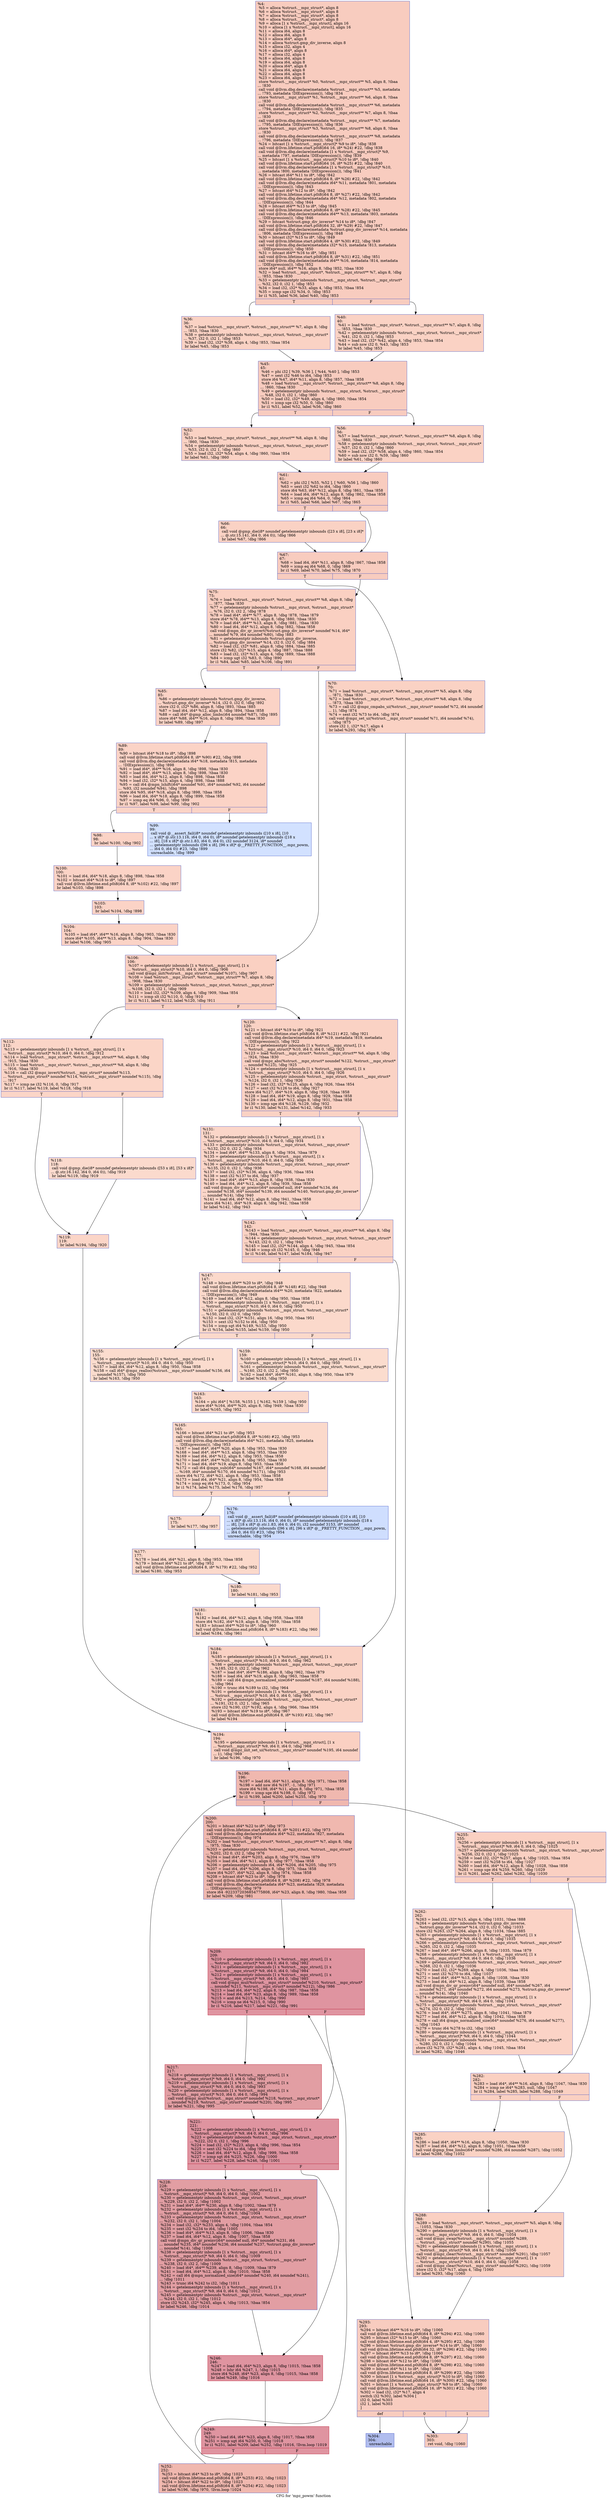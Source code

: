 digraph "CFG for 'mpz_powm' function" {
	label="CFG for 'mpz_powm' function";

	Node0x27ef480 [shape=record,color="#3d50c3ff", style=filled, fillcolor="#f08b6e70",label="{%4:\l  %5 = alloca %struct.__mpz_struct*, align 8\l  %6 = alloca %struct.__mpz_struct*, align 8\l  %7 = alloca %struct.__mpz_struct*, align 8\l  %8 = alloca %struct.__mpz_struct*, align 8\l  %9 = alloca [1 x %struct.__mpz_struct], align 16\l  %10 = alloca [1 x %struct.__mpz_struct], align 16\l  %11 = alloca i64, align 8\l  %12 = alloca i64, align 8\l  %13 = alloca i64*, align 8\l  %14 = alloca %struct.gmp_div_inverse, align 8\l  %15 = alloca i32, align 4\l  %16 = alloca i64*, align 8\l  %17 = alloca i32, align 4\l  %18 = alloca i64, align 8\l  %19 = alloca i64, align 8\l  %20 = alloca i64*, align 8\l  %21 = alloca i64, align 8\l  %22 = alloca i64, align 8\l  %23 = alloca i64, align 8\l  store %struct.__mpz_struct* %0, %struct.__mpz_struct** %5, align 8, !tbaa\l... !830\l  call void @llvm.dbg.declare(metadata %struct.__mpz_struct** %5, metadata\l... !793, metadata !DIExpression()), !dbg !834\l  store %struct.__mpz_struct* %1, %struct.__mpz_struct** %6, align 8, !tbaa\l... !830\l  call void @llvm.dbg.declare(metadata %struct.__mpz_struct** %6, metadata\l... !794, metadata !DIExpression()), !dbg !835\l  store %struct.__mpz_struct* %2, %struct.__mpz_struct** %7, align 8, !tbaa\l... !830\l  call void @llvm.dbg.declare(metadata %struct.__mpz_struct** %7, metadata\l... !795, metadata !DIExpression()), !dbg !836\l  store %struct.__mpz_struct* %3, %struct.__mpz_struct** %8, align 8, !tbaa\l... !830\l  call void @llvm.dbg.declare(metadata %struct.__mpz_struct** %8, metadata\l... !796, metadata !DIExpression()), !dbg !837\l  %24 = bitcast [1 x %struct.__mpz_struct]* %9 to i8*, !dbg !838\l  call void @llvm.lifetime.start.p0i8(i64 16, i8* %24) #22, !dbg !838\l  call void @llvm.dbg.declare(metadata [1 x %struct.__mpz_struct]* %9,\l... metadata !797, metadata !DIExpression()), !dbg !839\l  %25 = bitcast [1 x %struct.__mpz_struct]* %10 to i8*, !dbg !840\l  call void @llvm.lifetime.start.p0i8(i64 16, i8* %25) #22, !dbg !840\l  call void @llvm.dbg.declare(metadata [1 x %struct.__mpz_struct]* %10,\l... metadata !800, metadata !DIExpression()), !dbg !841\l  %26 = bitcast i64* %11 to i8*, !dbg !842\l  call void @llvm.lifetime.start.p0i8(i64 8, i8* %26) #22, !dbg !842\l  call void @llvm.dbg.declare(metadata i64* %11, metadata !801, metadata\l... !DIExpression()), !dbg !843\l  %27 = bitcast i64* %12 to i8*, !dbg !842\l  call void @llvm.lifetime.start.p0i8(i64 8, i8* %27) #22, !dbg !842\l  call void @llvm.dbg.declare(metadata i64* %12, metadata !802, metadata\l... !DIExpression()), !dbg !844\l  %28 = bitcast i64** %13 to i8*, !dbg !845\l  call void @llvm.lifetime.start.p0i8(i64 8, i8* %28) #22, !dbg !845\l  call void @llvm.dbg.declare(metadata i64** %13, metadata !803, metadata\l... !DIExpression()), !dbg !846\l  %29 = bitcast %struct.gmp_div_inverse* %14 to i8*, !dbg !847\l  call void @llvm.lifetime.start.p0i8(i64 32, i8* %29) #22, !dbg !847\l  call void @llvm.dbg.declare(metadata %struct.gmp_div_inverse* %14, metadata\l... !806, metadata !DIExpression()), !dbg !848\l  %30 = bitcast i32* %15 to i8*, !dbg !849\l  call void @llvm.lifetime.start.p0i8(i64 4, i8* %30) #22, !dbg !849\l  call void @llvm.dbg.declare(metadata i32* %15, metadata !813, metadata\l... !DIExpression()), !dbg !850\l  %31 = bitcast i64** %16 to i8*, !dbg !851\l  call void @llvm.lifetime.start.p0i8(i64 8, i8* %31) #22, !dbg !851\l  call void @llvm.dbg.declare(metadata i64** %16, metadata !814, metadata\l... !DIExpression()), !dbg !852\l  store i64* null, i64** %16, align 8, !dbg !852, !tbaa !830\l  %32 = load %struct.__mpz_struct*, %struct.__mpz_struct** %7, align 8, !dbg\l... !853, !tbaa !830\l  %33 = getelementptr inbounds %struct.__mpz_struct, %struct.__mpz_struct*\l... %32, i32 0, i32 1, !dbg !853\l  %34 = load i32, i32* %33, align 4, !dbg !853, !tbaa !854\l  %35 = icmp sge i32 %34, 0, !dbg !853\l  br i1 %35, label %36, label %40, !dbg !853\l|{<s0>T|<s1>F}}"];
	Node0x27ef480:s0 -> Node0x27ef4d0;
	Node0x27ef480:s1 -> Node0x27ef520;
	Node0x27ef4d0 [shape=record,color="#3d50c3ff", style=filled, fillcolor="#f4987a70",label="{%36:\l36:                                               \l  %37 = load %struct.__mpz_struct*, %struct.__mpz_struct** %7, align 8, !dbg\l... !853, !tbaa !830\l  %38 = getelementptr inbounds %struct.__mpz_struct, %struct.__mpz_struct*\l... %37, i32 0, i32 1, !dbg !853\l  %39 = load i32, i32* %38, align 4, !dbg !853, !tbaa !854\l  br label %45, !dbg !853\l}"];
	Node0x27ef4d0 -> Node0x27ef570;
	Node0x27ef520 [shape=record,color="#3d50c3ff", style=filled, fillcolor="#f4987a70",label="{%40:\l40:                                               \l  %41 = load %struct.__mpz_struct*, %struct.__mpz_struct** %7, align 8, !dbg\l... !853, !tbaa !830\l  %42 = getelementptr inbounds %struct.__mpz_struct, %struct.__mpz_struct*\l... %41, i32 0, i32 1, !dbg !853\l  %43 = load i32, i32* %42, align 4, !dbg !853, !tbaa !854\l  %44 = sub nsw i32 0, %43, !dbg !853\l  br label %45, !dbg !853\l}"];
	Node0x27ef520 -> Node0x27ef570;
	Node0x27ef570 [shape=record,color="#3d50c3ff", style=filled, fillcolor="#f08b6e70",label="{%45:\l45:                                               \l  %46 = phi i32 [ %39, %36 ], [ %44, %40 ], !dbg !853\l  %47 = sext i32 %46 to i64, !dbg !853\l  store i64 %47, i64* %11, align 8, !dbg !857, !tbaa !858\l  %48 = load %struct.__mpz_struct*, %struct.__mpz_struct** %8, align 8, !dbg\l... !860, !tbaa !830\l  %49 = getelementptr inbounds %struct.__mpz_struct, %struct.__mpz_struct*\l... %48, i32 0, i32 1, !dbg !860\l  %50 = load i32, i32* %49, align 4, !dbg !860, !tbaa !854\l  %51 = icmp sge i32 %50, 0, !dbg !860\l  br i1 %51, label %52, label %56, !dbg !860\l|{<s0>T|<s1>F}}"];
	Node0x27ef570:s0 -> Node0x27ef5c0;
	Node0x27ef570:s1 -> Node0x27ef610;
	Node0x27ef5c0 [shape=record,color="#3d50c3ff", style=filled, fillcolor="#f4987a70",label="{%52:\l52:                                               \l  %53 = load %struct.__mpz_struct*, %struct.__mpz_struct** %8, align 8, !dbg\l... !860, !tbaa !830\l  %54 = getelementptr inbounds %struct.__mpz_struct, %struct.__mpz_struct*\l... %53, i32 0, i32 1, !dbg !860\l  %55 = load i32, i32* %54, align 4, !dbg !860, !tbaa !854\l  br label %61, !dbg !860\l}"];
	Node0x27ef5c0 -> Node0x27ef660;
	Node0x27ef610 [shape=record,color="#3d50c3ff", style=filled, fillcolor="#f4987a70",label="{%56:\l56:                                               \l  %57 = load %struct.__mpz_struct*, %struct.__mpz_struct** %8, align 8, !dbg\l... !860, !tbaa !830\l  %58 = getelementptr inbounds %struct.__mpz_struct, %struct.__mpz_struct*\l... %57, i32 0, i32 1, !dbg !860\l  %59 = load i32, i32* %58, align 4, !dbg !860, !tbaa !854\l  %60 = sub nsw i32 0, %59, !dbg !860\l  br label %61, !dbg !860\l}"];
	Node0x27ef610 -> Node0x27ef660;
	Node0x27ef660 [shape=record,color="#3d50c3ff", style=filled, fillcolor="#f08b6e70",label="{%61:\l61:                                               \l  %62 = phi i32 [ %55, %52 ], [ %60, %56 ], !dbg !860\l  %63 = sext i32 %62 to i64, !dbg !860\l  store i64 %63, i64* %12, align 8, !dbg !861, !tbaa !858\l  %64 = load i64, i64* %12, align 8, !dbg !862, !tbaa !858\l  %65 = icmp eq i64 %64, 0, !dbg !864\l  br i1 %65, label %66, label %67, !dbg !865\l|{<s0>T|<s1>F}}"];
	Node0x27ef660:s0 -> Node0x27ef6b0;
	Node0x27ef660:s1 -> Node0x27ef700;
	Node0x27ef6b0 [shape=record,color="#3d50c3ff", style=filled, fillcolor="#f4987a70",label="{%66:\l66:                                               \l  call void @gmp_die(i8* noundef getelementptr inbounds ([23 x i8], [23 x i8]*\l... @.str.15.141, i64 0, i64 0)), !dbg !866\l  br label %67, !dbg !866\l}"];
	Node0x27ef6b0 -> Node0x27ef700;
	Node0x27ef700 [shape=record,color="#3d50c3ff", style=filled, fillcolor="#f08b6e70",label="{%67:\l67:                                               \l  %68 = load i64, i64* %11, align 8, !dbg !867, !tbaa !858\l  %69 = icmp eq i64 %68, 0, !dbg !869\l  br i1 %69, label %70, label %75, !dbg !870\l|{<s0>T|<s1>F}}"];
	Node0x27ef700:s0 -> Node0x27ef750;
	Node0x27ef700:s1 -> Node0x27ef7a0;
	Node0x27ef750 [shape=record,color="#3d50c3ff", style=filled, fillcolor="#f4987a70",label="{%70:\l70:                                               \l  %71 = load %struct.__mpz_struct*, %struct.__mpz_struct** %5, align 8, !dbg\l... !871, !tbaa !830\l  %72 = load %struct.__mpz_struct*, %struct.__mpz_struct** %8, align 8, !dbg\l... !873, !tbaa !830\l  %73 = call i32 @mpz_cmpabs_ui(%struct.__mpz_struct* noundef %72, i64 noundef\l... 1), !dbg !874\l  %74 = sext i32 %73 to i64, !dbg !874\l  call void @mpz_set_ui(%struct.__mpz_struct* noundef %71, i64 noundef %74),\l... !dbg !875\l  store i32 1, i32* %17, align 4\l  br label %293, !dbg !876\l}"];
	Node0x27ef750 -> Node0x27f0470;
	Node0x27ef7a0 [shape=record,color="#3d50c3ff", style=filled, fillcolor="#f3947570",label="{%75:\l75:                                               \l  %76 = load %struct.__mpz_struct*, %struct.__mpz_struct** %8, align 8, !dbg\l... !877, !tbaa !830\l  %77 = getelementptr inbounds %struct.__mpz_struct, %struct.__mpz_struct*\l... %76, i32 0, i32 2, !dbg !878\l  %78 = load i64*, i64** %77, align 8, !dbg !878, !tbaa !879\l  store i64* %78, i64** %13, align 8, !dbg !880, !tbaa !830\l  %79 = load i64*, i64** %13, align 8, !dbg !881, !tbaa !830\l  %80 = load i64, i64* %12, align 8, !dbg !882, !tbaa !858\l  call void @mpn_div_qr_invert(%struct.gmp_div_inverse* noundef %14, i64*\l... noundef %79, i64 noundef %80), !dbg !883\l  %81 = getelementptr inbounds %struct.gmp_div_inverse,\l... %struct.gmp_div_inverse* %14, i32 0, i32 0, !dbg !884\l  %82 = load i32, i32* %81, align 8, !dbg !884, !tbaa !885\l  store i32 %82, i32* %15, align 4, !dbg !887, !tbaa !888\l  %83 = load i32, i32* %15, align 4, !dbg !889, !tbaa !888\l  %84 = icmp ugt i32 %83, 0, !dbg !890\l  br i1 %84, label %85, label %106, !dbg !891\l|{<s0>T|<s1>F}}"];
	Node0x27ef7a0:s0 -> Node0x27ef7f0;
	Node0x27ef7a0:s1 -> Node0x27efa20;
	Node0x27ef7f0 [shape=record,color="#3d50c3ff", style=filled, fillcolor="#f59c7d70",label="{%85:\l85:                                               \l  %86 = getelementptr inbounds %struct.gmp_div_inverse,\l... %struct.gmp_div_inverse* %14, i32 0, i32 0, !dbg !892\l  store i32 0, i32* %86, align 8, !dbg !893, !tbaa !885\l  %87 = load i64, i64* %12, align 8, !dbg !894, !tbaa !858\l  %88 = call i64* @gmp_alloc_limbs(i64 noundef %87), !dbg !895\l  store i64* %88, i64** %16, align 8, !dbg !896, !tbaa !830\l  br label %89, !dbg !897\l}"];
	Node0x27ef7f0 -> Node0x27ef840;
	Node0x27ef840 [shape=record,color="#3d50c3ff", style=filled, fillcolor="#f59c7d70",label="{%89:\l89:                                               \l  %90 = bitcast i64* %18 to i8*, !dbg !898\l  call void @llvm.lifetime.start.p0i8(i64 8, i8* %90) #22, !dbg !898\l  call void @llvm.dbg.declare(metadata i64* %18, metadata !815, metadata\l... !DIExpression()), !dbg !898\l  %91 = load i64*, i64** %16, align 8, !dbg !898, !tbaa !830\l  %92 = load i64*, i64** %13, align 8, !dbg !898, !tbaa !830\l  %93 = load i64, i64* %12, align 8, !dbg !898, !tbaa !858\l  %94 = load i32, i32* %15, align 4, !dbg !898, !tbaa !888\l  %95 = call i64 @mpn_lshift(i64* noundef %91, i64* noundef %92, i64 noundef\l... %93, i32 noundef %94), !dbg !898\l  store i64 %95, i64* %18, align 8, !dbg !898, !tbaa !858\l  %96 = load i64, i64* %18, align 8, !dbg !899, !tbaa !858\l  %97 = icmp eq i64 %96, 0, !dbg !899\l  br i1 %97, label %98, label %99, !dbg !902\l|{<s0>T|<s1>F}}"];
	Node0x27ef840:s0 -> Node0x27ef890;
	Node0x27ef840:s1 -> Node0x27ef8e0;
	Node0x27ef890 [shape=record,color="#3d50c3ff", style=filled, fillcolor="#f59c7d70",label="{%98:\l98:                                               \l  br label %100, !dbg !902\l}"];
	Node0x27ef890 -> Node0x27ef930;
	Node0x27ef8e0 [shape=record,color="#3d50c3ff", style=filled, fillcolor="#9abbff70",label="{%99:\l99:                                               \l  call void @__assert_fail(i8* noundef getelementptr inbounds ([10 x i8], [10\l... x i8]* @.str.13.116, i64 0, i64 0), i8* noundef getelementptr inbounds ([18 x\l... i8], [18 x i8]* @.str.1.83, i64 0, i64 0), i32 noundef 3124, i8* noundef\l... getelementptr inbounds ([96 x i8], [96 x i8]* @__PRETTY_FUNCTION__.mpz_powm,\l... i64 0, i64 0)) #23, !dbg !899\l  unreachable, !dbg !899\l}"];
	Node0x27ef930 [shape=record,color="#3d50c3ff", style=filled, fillcolor="#f59c7d70",label="{%100:\l100:                                              \l  %101 = load i64, i64* %18, align 8, !dbg !898, !tbaa !858\l  %102 = bitcast i64* %18 to i8*, !dbg !897\l  call void @llvm.lifetime.end.p0i8(i64 8, i8* %102) #22, !dbg !897\l  br label %103, !dbg !898\l}"];
	Node0x27ef930 -> Node0x27ef980;
	Node0x27ef980 [shape=record,color="#3d50c3ff", style=filled, fillcolor="#f59c7d70",label="{%103:\l103:                                              \l  br label %104, !dbg !898\l}"];
	Node0x27ef980 -> Node0x27ef9d0;
	Node0x27ef9d0 [shape=record,color="#3d50c3ff", style=filled, fillcolor="#f59c7d70",label="{%104:\l104:                                              \l  %105 = load i64*, i64** %16, align 8, !dbg !903, !tbaa !830\l  store i64* %105, i64** %13, align 8, !dbg !904, !tbaa !830\l  br label %106, !dbg !905\l}"];
	Node0x27ef9d0 -> Node0x27efa20;
	Node0x27efa20 [shape=record,color="#3d50c3ff", style=filled, fillcolor="#f3947570",label="{%106:\l106:                                              \l  %107 = getelementptr inbounds [1 x %struct.__mpz_struct], [1 x\l... %struct.__mpz_struct]* %10, i64 0, i64 0, !dbg !906\l  call void @mpz_init(%struct.__mpz_struct* noundef %107), !dbg !907\l  %108 = load %struct.__mpz_struct*, %struct.__mpz_struct** %7, align 8, !dbg\l... !908, !tbaa !830\l  %109 = getelementptr inbounds %struct.__mpz_struct, %struct.__mpz_struct*\l... %108, i32 0, i32 1, !dbg !909\l  %110 = load i32, i32* %109, align 4, !dbg !909, !tbaa !854\l  %111 = icmp slt i32 %110, 0, !dbg !910\l  br i1 %111, label %112, label %120, !dbg !911\l|{<s0>T|<s1>F}}"];
	Node0x27efa20:s0 -> Node0x27efa70;
	Node0x27efa20:s1 -> Node0x27efb60;
	Node0x27efa70 [shape=record,color="#3d50c3ff", style=filled, fillcolor="#f5a08170",label="{%112:\l112:                                              \l  %113 = getelementptr inbounds [1 x %struct.__mpz_struct], [1 x\l... %struct.__mpz_struct]* %10, i64 0, i64 0, !dbg !912\l  %114 = load %struct.__mpz_struct*, %struct.__mpz_struct** %6, align 8, !dbg\l... !915, !tbaa !830\l  %115 = load %struct.__mpz_struct*, %struct.__mpz_struct** %8, align 8, !dbg\l... !916, !tbaa !830\l  %116 = call i32 @mpz_invert(%struct.__mpz_struct* noundef %113,\l... %struct.__mpz_struct* noundef %114, %struct.__mpz_struct* noundef %115), !dbg\l... !917\l  %117 = icmp ne i32 %116, 0, !dbg !917\l  br i1 %117, label %119, label %118, !dbg !918\l|{<s0>T|<s1>F}}"];
	Node0x27efa70:s0 -> Node0x27efb10;
	Node0x27efa70:s1 -> Node0x27efac0;
	Node0x27efac0 [shape=record,color="#3d50c3ff", style=filled, fillcolor="#f7ac8e70",label="{%118:\l118:                                              \l  call void @gmp_die(i8* noundef getelementptr inbounds ([53 x i8], [53 x i8]*\l... @.str.16.142, i64 0, i64 0)), !dbg !919\l  br label %119, !dbg !919\l}"];
	Node0x27efac0 -> Node0x27efb10;
	Node0x27efb10 [shape=record,color="#3d50c3ff", style=filled, fillcolor="#f5a08170",label="{%119:\l119:                                              \l  br label %194, !dbg !920\l}"];
	Node0x27efb10 -> Node0x27effc0;
	Node0x27efb60 [shape=record,color="#3d50c3ff", style=filled, fillcolor="#f4987a70",label="{%120:\l120:                                              \l  %121 = bitcast i64* %19 to i8*, !dbg !921\l  call void @llvm.lifetime.start.p0i8(i64 8, i8* %121) #22, !dbg !921\l  call void @llvm.dbg.declare(metadata i64* %19, metadata !819, metadata\l... !DIExpression()), !dbg !922\l  %122 = getelementptr inbounds [1 x %struct.__mpz_struct], [1 x\l... %struct.__mpz_struct]* %10, i64 0, i64 0, !dbg !923\l  %123 = load %struct.__mpz_struct*, %struct.__mpz_struct** %6, align 8, !dbg\l... !924, !tbaa !830\l  call void @mpz_abs(%struct.__mpz_struct* noundef %122, %struct.__mpz_struct*\l... noundef %123), !dbg !925\l  %124 = getelementptr inbounds [1 x %struct.__mpz_struct], [1 x\l... %struct.__mpz_struct]* %10, i64 0, i64 0, !dbg !926\l  %125 = getelementptr inbounds %struct.__mpz_struct, %struct.__mpz_struct*\l... %124, i32 0, i32 1, !dbg !926\l  %126 = load i32, i32* %125, align 4, !dbg !926, !tbaa !854\l  %127 = sext i32 %126 to i64, !dbg !927\l  store i64 %127, i64* %19, align 8, !dbg !928, !tbaa !858\l  %128 = load i64, i64* %19, align 8, !dbg !929, !tbaa !858\l  %129 = load i64, i64* %12, align 8, !dbg !931, !tbaa !858\l  %130 = icmp sge i64 %128, %129, !dbg !932\l  br i1 %130, label %131, label %142, !dbg !933\l|{<s0>T|<s1>F}}"];
	Node0x27efb60:s0 -> Node0x27efbb0;
	Node0x27efb60:s1 -> Node0x27efc00;
	Node0x27efbb0 [shape=record,color="#3d50c3ff", style=filled, fillcolor="#f6a38570",label="{%131:\l131:                                              \l  %132 = getelementptr inbounds [1 x %struct.__mpz_struct], [1 x\l... %struct.__mpz_struct]* %10, i64 0, i64 0, !dbg !934\l  %133 = getelementptr inbounds %struct.__mpz_struct, %struct.__mpz_struct*\l... %132, i32 0, i32 2, !dbg !934\l  %134 = load i64*, i64** %133, align 8, !dbg !934, !tbaa !879\l  %135 = getelementptr inbounds [1 x %struct.__mpz_struct], [1 x\l... %struct.__mpz_struct]* %10, i64 0, i64 0, !dbg !936\l  %136 = getelementptr inbounds %struct.__mpz_struct, %struct.__mpz_struct*\l... %135, i32 0, i32 1, !dbg !936\l  %137 = load i32, i32* %136, align 4, !dbg !936, !tbaa !854\l  %138 = sext i32 %137 to i64, !dbg !937\l  %139 = load i64*, i64** %13, align 8, !dbg !938, !tbaa !830\l  %140 = load i64, i64* %12, align 8, !dbg !939, !tbaa !858\l  call void @mpn_div_qr_preinv(i64* noundef null, i64* noundef %134, i64\l... noundef %138, i64* noundef %139, i64 noundef %140, %struct.gmp_div_inverse*\l... noundef %14), !dbg !940\l  %141 = load i64, i64* %12, align 8, !dbg !941, !tbaa !858\l  store i64 %141, i64* %19, align 8, !dbg !942, !tbaa !858\l  br label %142, !dbg !943\l}"];
	Node0x27efbb0 -> Node0x27efc00;
	Node0x27efc00 [shape=record,color="#3d50c3ff", style=filled, fillcolor="#f4987a70",label="{%142:\l142:                                              \l  %143 = load %struct.__mpz_struct*, %struct.__mpz_struct** %6, align 8, !dbg\l... !944, !tbaa !830\l  %144 = getelementptr inbounds %struct.__mpz_struct, %struct.__mpz_struct*\l... %143, i32 0, i32 1, !dbg !945\l  %145 = load i32, i32* %144, align 4, !dbg !945, !tbaa !854\l  %146 = icmp slt i32 %145, 0, !dbg !946\l  br i1 %146, label %147, label %184, !dbg !947\l|{<s0>T|<s1>F}}"];
	Node0x27efc00:s0 -> Node0x27efc50;
	Node0x27efc00:s1 -> Node0x27eff70;
	Node0x27efc50 [shape=record,color="#3d50c3ff", style=filled, fillcolor="#f7a88970",label="{%147:\l147:                                              \l  %148 = bitcast i64** %20 to i8*, !dbg !948\l  call void @llvm.lifetime.start.p0i8(i64 8, i8* %148) #22, !dbg !948\l  call void @llvm.dbg.declare(metadata i64** %20, metadata !822, metadata\l... !DIExpression()), !dbg !949\l  %149 = load i64, i64* %12, align 8, !dbg !950, !tbaa !858\l  %150 = getelementptr inbounds [1 x %struct.__mpz_struct], [1 x\l... %struct.__mpz_struct]* %10, i64 0, i64 0, !dbg !950\l  %151 = getelementptr inbounds %struct.__mpz_struct, %struct.__mpz_struct*\l... %150, i32 0, i32 0, !dbg !950\l  %152 = load i32, i32* %151, align 16, !dbg !950, !tbaa !951\l  %153 = sext i32 %152 to i64, !dbg !950\l  %154 = icmp sgt i64 %149, %153, !dbg !950\l  br i1 %154, label %155, label %159, !dbg !950\l|{<s0>T|<s1>F}}"];
	Node0x27efc50:s0 -> Node0x27efca0;
	Node0x27efc50:s1 -> Node0x27efcf0;
	Node0x27efca0 [shape=record,color="#3d50c3ff", style=filled, fillcolor="#f7af9170",label="{%155:\l155:                                              \l  %156 = getelementptr inbounds [1 x %struct.__mpz_struct], [1 x\l... %struct.__mpz_struct]* %10, i64 0, i64 0, !dbg !950\l  %157 = load i64, i64* %12, align 8, !dbg !950, !tbaa !858\l  %158 = call i64* @mpz_realloc(%struct.__mpz_struct* noundef %156, i64\l... noundef %157), !dbg !950\l  br label %163, !dbg !950\l}"];
	Node0x27efca0 -> Node0x27efd40;
	Node0x27efcf0 [shape=record,color="#3d50c3ff", style=filled, fillcolor="#f7af9170",label="{%159:\l159:                                              \l  %160 = getelementptr inbounds [1 x %struct.__mpz_struct], [1 x\l... %struct.__mpz_struct]* %10, i64 0, i64 0, !dbg !950\l  %161 = getelementptr inbounds %struct.__mpz_struct, %struct.__mpz_struct*\l... %160, i32 0, i32 2, !dbg !950\l  %162 = load i64*, i64** %161, align 8, !dbg !950, !tbaa !879\l  br label %163, !dbg !950\l}"];
	Node0x27efcf0 -> Node0x27efd40;
	Node0x27efd40 [shape=record,color="#3d50c3ff", style=filled, fillcolor="#f7a88970",label="{%163:\l163:                                              \l  %164 = phi i64* [ %158, %155 ], [ %162, %159 ], !dbg !950\l  store i64* %164, i64** %20, align 8, !dbg !949, !tbaa !830\l  br label %165, !dbg !952\l}"];
	Node0x27efd40 -> Node0x27efd90;
	Node0x27efd90 [shape=record,color="#3d50c3ff", style=filled, fillcolor="#f7a88970",label="{%165:\l165:                                              \l  %166 = bitcast i64* %21 to i8*, !dbg !953\l  call void @llvm.lifetime.start.p0i8(i64 8, i8* %166) #22, !dbg !953\l  call void @llvm.dbg.declare(metadata i64* %21, metadata !825, metadata\l... !DIExpression()), !dbg !953\l  %167 = load i64*, i64** %20, align 8, !dbg !953, !tbaa !830\l  %168 = load i64*, i64** %13, align 8, !dbg !953, !tbaa !830\l  %169 = load i64, i64* %12, align 8, !dbg !953, !tbaa !858\l  %170 = load i64*, i64** %20, align 8, !dbg !953, !tbaa !830\l  %171 = load i64, i64* %19, align 8, !dbg !953, !tbaa !858\l  %172 = call i64 @mpn_sub(i64* noundef %167, i64* noundef %168, i64 noundef\l... %169, i64* noundef %170, i64 noundef %171), !dbg !953\l  store i64 %172, i64* %21, align 8, !dbg !953, !tbaa !858\l  %173 = load i64, i64* %21, align 8, !dbg !954, !tbaa !858\l  %174 = icmp eq i64 %173, 0, !dbg !954\l  br i1 %174, label %175, label %176, !dbg !957\l|{<s0>T|<s1>F}}"];
	Node0x27efd90:s0 -> Node0x27efde0;
	Node0x27efd90:s1 -> Node0x27efe30;
	Node0x27efde0 [shape=record,color="#3d50c3ff", style=filled, fillcolor="#f7a88970",label="{%175:\l175:                                              \l  br label %177, !dbg !957\l}"];
	Node0x27efde0 -> Node0x27efe80;
	Node0x27efe30 [shape=record,color="#3d50c3ff", style=filled, fillcolor="#93b5fe70",label="{%176:\l176:                                              \l  call void @__assert_fail(i8* noundef getelementptr inbounds ([10 x i8], [10\l... x i8]* @.str.13.116, i64 0, i64 0), i8* noundef getelementptr inbounds ([18 x\l... i8], [18 x i8]* @.str.1.83, i64 0, i64 0), i32 noundef 3153, i8* noundef\l... getelementptr inbounds ([96 x i8], [96 x i8]* @__PRETTY_FUNCTION__.mpz_powm,\l... i64 0, i64 0)) #23, !dbg !954\l  unreachable, !dbg !954\l}"];
	Node0x27efe80 [shape=record,color="#3d50c3ff", style=filled, fillcolor="#f7a88970",label="{%177:\l177:                                              \l  %178 = load i64, i64* %21, align 8, !dbg !953, !tbaa !858\l  %179 = bitcast i64* %21 to i8*, !dbg !952\l  call void @llvm.lifetime.end.p0i8(i64 8, i8* %179) #22, !dbg !952\l  br label %180, !dbg !953\l}"];
	Node0x27efe80 -> Node0x27efed0;
	Node0x27efed0 [shape=record,color="#3d50c3ff", style=filled, fillcolor="#f7a88970",label="{%180:\l180:                                              \l  br label %181, !dbg !953\l}"];
	Node0x27efed0 -> Node0x27eff20;
	Node0x27eff20 [shape=record,color="#3d50c3ff", style=filled, fillcolor="#f7a88970",label="{%181:\l181:                                              \l  %182 = load i64, i64* %12, align 8, !dbg !958, !tbaa !858\l  store i64 %182, i64* %19, align 8, !dbg !959, !tbaa !858\l  %183 = bitcast i64** %20 to i8*, !dbg !960\l  call void @llvm.lifetime.end.p0i8(i64 8, i8* %183) #22, !dbg !960\l  br label %184, !dbg !961\l}"];
	Node0x27eff20 -> Node0x27eff70;
	Node0x27eff70 [shape=record,color="#3d50c3ff", style=filled, fillcolor="#f4987a70",label="{%184:\l184:                                              \l  %185 = getelementptr inbounds [1 x %struct.__mpz_struct], [1 x\l... %struct.__mpz_struct]* %10, i64 0, i64 0, !dbg !962\l  %186 = getelementptr inbounds %struct.__mpz_struct, %struct.__mpz_struct*\l... %185, i32 0, i32 2, !dbg !962\l  %187 = load i64*, i64** %186, align 8, !dbg !962, !tbaa !879\l  %188 = load i64, i64* %19, align 8, !dbg !963, !tbaa !858\l  %189 = call i64 @mpn_normalized_size(i64* noundef %187, i64 noundef %188),\l... !dbg !964\l  %190 = trunc i64 %189 to i32, !dbg !964\l  %191 = getelementptr inbounds [1 x %struct.__mpz_struct], [1 x\l... %struct.__mpz_struct]* %10, i64 0, i64 0, !dbg !965\l  %192 = getelementptr inbounds %struct.__mpz_struct, %struct.__mpz_struct*\l... %191, i32 0, i32 1, !dbg !965\l  store i32 %190, i32* %192, align 4, !dbg !966, !tbaa !854\l  %193 = bitcast i64* %19 to i8*, !dbg !967\l  call void @llvm.lifetime.end.p0i8(i64 8, i8* %193) #22, !dbg !967\l  br label %194\l}"];
	Node0x27eff70 -> Node0x27effc0;
	Node0x27effc0 [shape=record,color="#3d50c3ff", style=filled, fillcolor="#f3947570",label="{%194:\l194:                                              \l  %195 = getelementptr inbounds [1 x %struct.__mpz_struct], [1 x\l... %struct.__mpz_struct]* %9, i64 0, i64 0, !dbg !968\l  call void @mpz_init_set_ui(%struct.__mpz_struct* noundef %195, i64 noundef\l... 1), !dbg !969\l  br label %196, !dbg !970\l}"];
	Node0x27effc0 -> Node0x27f0010;
	Node0x27f0010 [shape=record,color="#3d50c3ff", style=filled, fillcolor="#dc5d4a70",label="{%196:\l196:                                              \l  %197 = load i64, i64* %11, align 8, !dbg !971, !tbaa !858\l  %198 = add nsw i64 %197, -1, !dbg !971\l  store i64 %198, i64* %11, align 8, !dbg !971, !tbaa !858\l  %199 = icmp sge i64 %198, 0, !dbg !972\l  br i1 %199, label %200, label %255, !dbg !970\l|{<s0>T|<s1>F}}"];
	Node0x27f0010:s0 -> Node0x27f0060;
	Node0x27f0010:s1 -> Node0x27f02e0;
	Node0x27f0060 [shape=record,color="#3d50c3ff", style=filled, fillcolor="#dc5d4a70",label="{%200:\l200:                                              \l  %201 = bitcast i64* %22 to i8*, !dbg !973\l  call void @llvm.lifetime.start.p0i8(i64 8, i8* %201) #22, !dbg !973\l  call void @llvm.dbg.declare(metadata i64* %22, metadata !827, metadata\l... !DIExpression()), !dbg !974\l  %202 = load %struct.__mpz_struct*, %struct.__mpz_struct** %7, align 8, !dbg\l... !975, !tbaa !830\l  %203 = getelementptr inbounds %struct.__mpz_struct, %struct.__mpz_struct*\l... %202, i32 0, i32 2, !dbg !976\l  %204 = load i64*, i64** %203, align 8, !dbg !976, !tbaa !879\l  %205 = load i64, i64* %11, align 8, !dbg !977, !tbaa !858\l  %206 = getelementptr inbounds i64, i64* %204, i64 %205, !dbg !975\l  %207 = load i64, i64* %206, align 8, !dbg !975, !tbaa !858\l  store i64 %207, i64* %22, align 8, !dbg !974, !tbaa !858\l  %208 = bitcast i64* %23 to i8*, !dbg !978\l  call void @llvm.lifetime.start.p0i8(i64 8, i8* %208) #22, !dbg !978\l  call void @llvm.dbg.declare(metadata i64* %23, metadata !829, metadata\l... !DIExpression()), !dbg !979\l  store i64 -9223372036854775808, i64* %23, align 8, !dbg !980, !tbaa !858\l  br label %209, !dbg !981\l}"];
	Node0x27f0060 -> Node0x27f00b0;
	Node0x27f00b0 [shape=record,color="#b70d28ff", style=filled, fillcolor="#b70d2870",label="{%209:\l209:                                              \l  %210 = getelementptr inbounds [1 x %struct.__mpz_struct], [1 x\l... %struct.__mpz_struct]* %9, i64 0, i64 0, !dbg !982\l  %211 = getelementptr inbounds [1 x %struct.__mpz_struct], [1 x\l... %struct.__mpz_struct]* %9, i64 0, i64 0, !dbg !984\l  %212 = getelementptr inbounds [1 x %struct.__mpz_struct], [1 x\l... %struct.__mpz_struct]* %9, i64 0, i64 0, !dbg !985\l  call void @mpz_mul(%struct.__mpz_struct* noundef %210, %struct.__mpz_struct*\l... noundef %211, %struct.__mpz_struct* noundef %212), !dbg !986\l  %213 = load i64, i64* %22, align 8, !dbg !987, !tbaa !858\l  %214 = load i64, i64* %23, align 8, !dbg !989, !tbaa !858\l  %215 = and i64 %213, %214, !dbg !990\l  %216 = icmp ne i64 %215, 0, !dbg !990\l  br i1 %216, label %217, label %221, !dbg !991\l|{<s0>T|<s1>F}}"];
	Node0x27f00b0:s0 -> Node0x27f0100;
	Node0x27f00b0:s1 -> Node0x27f0150;
	Node0x27f0100 [shape=record,color="#b70d28ff", style=filled, fillcolor="#be242e70",label="{%217:\l217:                                              \l  %218 = getelementptr inbounds [1 x %struct.__mpz_struct], [1 x\l... %struct.__mpz_struct]* %9, i64 0, i64 0, !dbg !992\l  %219 = getelementptr inbounds [1 x %struct.__mpz_struct], [1 x\l... %struct.__mpz_struct]* %9, i64 0, i64 0, !dbg !993\l  %220 = getelementptr inbounds [1 x %struct.__mpz_struct], [1 x\l... %struct.__mpz_struct]* %10, i64 0, i64 0, !dbg !994\l  call void @mpz_mul(%struct.__mpz_struct* noundef %218, %struct.__mpz_struct*\l... noundef %219, %struct.__mpz_struct* noundef %220), !dbg !995\l  br label %221, !dbg !995\l}"];
	Node0x27f0100 -> Node0x27f0150;
	Node0x27f0150 [shape=record,color="#b70d28ff", style=filled, fillcolor="#b70d2870",label="{%221:\l221:                                              \l  %222 = getelementptr inbounds [1 x %struct.__mpz_struct], [1 x\l... %struct.__mpz_struct]* %9, i64 0, i64 0, !dbg !996\l  %223 = getelementptr inbounds %struct.__mpz_struct, %struct.__mpz_struct*\l... %222, i32 0, i32 1, !dbg !996\l  %224 = load i32, i32* %223, align 4, !dbg !996, !tbaa !854\l  %225 = sext i32 %224 to i64, !dbg !998\l  %226 = load i64, i64* %12, align 8, !dbg !999, !tbaa !858\l  %227 = icmp sgt i64 %225, %226, !dbg !1000\l  br i1 %227, label %228, label %246, !dbg !1001\l|{<s0>T|<s1>F}}"];
	Node0x27f0150:s0 -> Node0x27f01a0;
	Node0x27f0150:s1 -> Node0x27f01f0;
	Node0x27f01a0 [shape=record,color="#3d50c3ff", style=filled, fillcolor="#be242e70",label="{%228:\l228:                                              \l  %229 = getelementptr inbounds [1 x %struct.__mpz_struct], [1 x\l... %struct.__mpz_struct]* %9, i64 0, i64 0, !dbg !1002\l  %230 = getelementptr inbounds %struct.__mpz_struct, %struct.__mpz_struct*\l... %229, i32 0, i32 2, !dbg !1002\l  %231 = load i64*, i64** %230, align 8, !dbg !1002, !tbaa !879\l  %232 = getelementptr inbounds [1 x %struct.__mpz_struct], [1 x\l... %struct.__mpz_struct]* %9, i64 0, i64 0, !dbg !1004\l  %233 = getelementptr inbounds %struct.__mpz_struct, %struct.__mpz_struct*\l... %232, i32 0, i32 1, !dbg !1004\l  %234 = load i32, i32* %233, align 4, !dbg !1004, !tbaa !854\l  %235 = sext i32 %234 to i64, !dbg !1005\l  %236 = load i64*, i64** %13, align 8, !dbg !1006, !tbaa !830\l  %237 = load i64, i64* %12, align 8, !dbg !1007, !tbaa !858\l  call void @mpn_div_qr_preinv(i64* noundef null, i64* noundef %231, i64\l... noundef %235, i64* noundef %236, i64 noundef %237, %struct.gmp_div_inverse*\l... noundef %14), !dbg !1008\l  %238 = getelementptr inbounds [1 x %struct.__mpz_struct], [1 x\l... %struct.__mpz_struct]* %9, i64 0, i64 0, !dbg !1009\l  %239 = getelementptr inbounds %struct.__mpz_struct, %struct.__mpz_struct*\l... %238, i32 0, i32 2, !dbg !1009\l  %240 = load i64*, i64** %239, align 8, !dbg !1009, !tbaa !879\l  %241 = load i64, i64* %12, align 8, !dbg !1010, !tbaa !858\l  %242 = call i64 @mpn_normalized_size(i64* noundef %240, i64 noundef %241),\l... !dbg !1011\l  %243 = trunc i64 %242 to i32, !dbg !1011\l  %244 = getelementptr inbounds [1 x %struct.__mpz_struct], [1 x\l... %struct.__mpz_struct]* %9, i64 0, i64 0, !dbg !1012\l  %245 = getelementptr inbounds %struct.__mpz_struct, %struct.__mpz_struct*\l... %244, i32 0, i32 1, !dbg !1012\l  store i32 %243, i32* %245, align 4, !dbg !1013, !tbaa !854\l  br label %246, !dbg !1014\l}"];
	Node0x27f01a0 -> Node0x27f01f0;
	Node0x27f01f0 [shape=record,color="#b70d28ff", style=filled, fillcolor="#b70d2870",label="{%246:\l246:                                              \l  %247 = load i64, i64* %23, align 8, !dbg !1015, !tbaa !858\l  %248 = lshr i64 %247, 1, !dbg !1015\l  store i64 %248, i64* %23, align 8, !dbg !1015, !tbaa !858\l  br label %249, !dbg !1016\l}"];
	Node0x27f01f0 -> Node0x27f0240;
	Node0x27f0240 [shape=record,color="#b70d28ff", style=filled, fillcolor="#b70d2870",label="{%249:\l249:                                              \l  %250 = load i64, i64* %23, align 8, !dbg !1017, !tbaa !858\l  %251 = icmp ugt i64 %250, 0, !dbg !1018\l  br i1 %251, label %209, label %252, !dbg !1016, !llvm.loop !1019\l|{<s0>T|<s1>F}}"];
	Node0x27f0240:s0 -> Node0x27f00b0;
	Node0x27f0240:s1 -> Node0x27f0290;
	Node0x27f0290 [shape=record,color="#3d50c3ff", style=filled, fillcolor="#dc5d4a70",label="{%252:\l252:                                              \l  %253 = bitcast i64* %23 to i8*, !dbg !1023\l  call void @llvm.lifetime.end.p0i8(i64 8, i8* %253) #22, !dbg !1023\l  %254 = bitcast i64* %22 to i8*, !dbg !1023\l  call void @llvm.lifetime.end.p0i8(i64 8, i8* %254) #22, !dbg !1023\l  br label %196, !dbg !970, !llvm.loop !1024\l}"];
	Node0x27f0290 -> Node0x27f0010;
	Node0x27f02e0 [shape=record,color="#3d50c3ff", style=filled, fillcolor="#f3947570",label="{%255:\l255:                                              \l  %256 = getelementptr inbounds [1 x %struct.__mpz_struct], [1 x\l... %struct.__mpz_struct]* %9, i64 0, i64 0, !dbg !1025\l  %257 = getelementptr inbounds %struct.__mpz_struct, %struct.__mpz_struct*\l... %256, i32 0, i32 1, !dbg !1025\l  %258 = load i32, i32* %257, align 4, !dbg !1025, !tbaa !854\l  %259 = sext i32 %258 to i64, !dbg !1027\l  %260 = load i64, i64* %12, align 8, !dbg !1028, !tbaa !858\l  %261 = icmp sge i64 %259, %260, !dbg !1029\l  br i1 %261, label %262, label %282, !dbg !1030\l|{<s0>T|<s1>F}}"];
	Node0x27f02e0:s0 -> Node0x27f0330;
	Node0x27f02e0:s1 -> Node0x27f0380;
	Node0x27f0330 [shape=record,color="#3d50c3ff", style=filled, fillcolor="#f59c7d70",label="{%262:\l262:                                              \l  %263 = load i32, i32* %15, align 4, !dbg !1031, !tbaa !888\l  %264 = getelementptr inbounds %struct.gmp_div_inverse,\l... %struct.gmp_div_inverse* %14, i32 0, i32 0, !dbg !1033\l  store i32 %263, i32* %264, align 8, !dbg !1034, !tbaa !885\l  %265 = getelementptr inbounds [1 x %struct.__mpz_struct], [1 x\l... %struct.__mpz_struct]* %9, i64 0, i64 0, !dbg !1035\l  %266 = getelementptr inbounds %struct.__mpz_struct, %struct.__mpz_struct*\l... %265, i32 0, i32 2, !dbg !1035\l  %267 = load i64*, i64** %266, align 8, !dbg !1035, !tbaa !879\l  %268 = getelementptr inbounds [1 x %struct.__mpz_struct], [1 x\l... %struct.__mpz_struct]* %9, i64 0, i64 0, !dbg !1036\l  %269 = getelementptr inbounds %struct.__mpz_struct, %struct.__mpz_struct*\l... %268, i32 0, i32 1, !dbg !1036\l  %270 = load i32, i32* %269, align 4, !dbg !1036, !tbaa !854\l  %271 = sext i32 %270 to i64, !dbg !1037\l  %272 = load i64*, i64** %13, align 8, !dbg !1038, !tbaa !830\l  %273 = load i64, i64* %12, align 8, !dbg !1039, !tbaa !858\l  call void @mpn_div_qr_preinv(i64* noundef null, i64* noundef %267, i64\l... noundef %271, i64* noundef %272, i64 noundef %273, %struct.gmp_div_inverse*\l... noundef %14), !dbg !1040\l  %274 = getelementptr inbounds [1 x %struct.__mpz_struct], [1 x\l... %struct.__mpz_struct]* %9, i64 0, i64 0, !dbg !1041\l  %275 = getelementptr inbounds %struct.__mpz_struct, %struct.__mpz_struct*\l... %274, i32 0, i32 2, !dbg !1041\l  %276 = load i64*, i64** %275, align 8, !dbg !1041, !tbaa !879\l  %277 = load i64, i64* %12, align 8, !dbg !1042, !tbaa !858\l  %278 = call i64 @mpn_normalized_size(i64* noundef %276, i64 noundef %277),\l... !dbg !1043\l  %279 = trunc i64 %278 to i32, !dbg !1043\l  %280 = getelementptr inbounds [1 x %struct.__mpz_struct], [1 x\l... %struct.__mpz_struct]* %9, i64 0, i64 0, !dbg !1044\l  %281 = getelementptr inbounds %struct.__mpz_struct, %struct.__mpz_struct*\l... %280, i32 0, i32 1, !dbg !1044\l  store i32 %279, i32* %281, align 4, !dbg !1045, !tbaa !854\l  br label %282, !dbg !1046\l}"];
	Node0x27f0330 -> Node0x27f0380;
	Node0x27f0380 [shape=record,color="#3d50c3ff", style=filled, fillcolor="#f3947570",label="{%282:\l282:                                              \l  %283 = load i64*, i64** %16, align 8, !dbg !1047, !tbaa !830\l  %284 = icmp ne i64* %283, null, !dbg !1047\l  br i1 %284, label %285, label %288, !dbg !1049\l|{<s0>T|<s1>F}}"];
	Node0x27f0380:s0 -> Node0x27f03d0;
	Node0x27f0380:s1 -> Node0x27f0420;
	Node0x27f03d0 [shape=record,color="#3d50c3ff", style=filled, fillcolor="#f4987a70",label="{%285:\l285:                                              \l  %286 = load i64*, i64** %16, align 8, !dbg !1050, !tbaa !830\l  %287 = load i64, i64* %12, align 8, !dbg !1051, !tbaa !858\l  call void @gmp_free_limbs(i64* noundef %286, i64 noundef %287), !dbg !1052\l  br label %288, !dbg !1052\l}"];
	Node0x27f03d0 -> Node0x27f0420;
	Node0x27f0420 [shape=record,color="#3d50c3ff", style=filled, fillcolor="#f3947570",label="{%288:\l288:                                              \l  %289 = load %struct.__mpz_struct*, %struct.__mpz_struct** %5, align 8, !dbg\l... !1053, !tbaa !830\l  %290 = getelementptr inbounds [1 x %struct.__mpz_struct], [1 x\l... %struct.__mpz_struct]* %9, i64 0, i64 0, !dbg !1054\l  call void @mpz_swap(%struct.__mpz_struct* noundef %289,\l... %struct.__mpz_struct* noundef %290), !dbg !1055\l  %291 = getelementptr inbounds [1 x %struct.__mpz_struct], [1 x\l... %struct.__mpz_struct]* %9, i64 0, i64 0, !dbg !1056\l  call void @mpz_clear(%struct.__mpz_struct* noundef %291), !dbg !1057\l  %292 = getelementptr inbounds [1 x %struct.__mpz_struct], [1 x\l... %struct.__mpz_struct]* %10, i64 0, i64 0, !dbg !1058\l  call void @mpz_clear(%struct.__mpz_struct* noundef %292), !dbg !1059\l  store i32 0, i32* %17, align 4, !dbg !1060\l  br label %293, !dbg !1060\l}"];
	Node0x27f0420 -> Node0x27f0470;
	Node0x27f0470 [shape=record,color="#3d50c3ff", style=filled, fillcolor="#f08b6e70",label="{%293:\l293:                                              \l  %294 = bitcast i64** %16 to i8*, !dbg !1060\l  call void @llvm.lifetime.end.p0i8(i64 8, i8* %294) #22, !dbg !1060\l  %295 = bitcast i32* %15 to i8*, !dbg !1060\l  call void @llvm.lifetime.end.p0i8(i64 4, i8* %295) #22, !dbg !1060\l  %296 = bitcast %struct.gmp_div_inverse* %14 to i8*, !dbg !1060\l  call void @llvm.lifetime.end.p0i8(i64 32, i8* %296) #22, !dbg !1060\l  %297 = bitcast i64** %13 to i8*, !dbg !1060\l  call void @llvm.lifetime.end.p0i8(i64 8, i8* %297) #22, !dbg !1060\l  %298 = bitcast i64* %12 to i8*, !dbg !1060\l  call void @llvm.lifetime.end.p0i8(i64 8, i8* %298) #22, !dbg !1060\l  %299 = bitcast i64* %11 to i8*, !dbg !1060\l  call void @llvm.lifetime.end.p0i8(i64 8, i8* %299) #22, !dbg !1060\l  %300 = bitcast [1 x %struct.__mpz_struct]* %10 to i8*, !dbg !1060\l  call void @llvm.lifetime.end.p0i8(i64 16, i8* %300) #22, !dbg !1060\l  %301 = bitcast [1 x %struct.__mpz_struct]* %9 to i8*, !dbg !1060\l  call void @llvm.lifetime.end.p0i8(i64 16, i8* %301) #22, !dbg !1060\l  %302 = load i32, i32* %17, align 4\l  switch i32 %302, label %304 [\l    i32 0, label %303\l    i32 1, label %303\l  ]\l|{<s0>def|<s1>0|<s2>1}}"];
	Node0x27f0470:s0 -> Node0x27f0510;
	Node0x27f0470:s1 -> Node0x27f04c0;
	Node0x27f0470:s2 -> Node0x27f04c0;
	Node0x27f04c0 [shape=record,color="#3d50c3ff", style=filled, fillcolor="#f08b6e70",label="{%303:\l303:                                              \l  ret void, !dbg !1060\l}"];
	Node0x27f0510 [shape=record,color="#3d50c3ff", style=filled, fillcolor="#4f69d970",label="{%304:\l304:                                              \l  unreachable\l}"];
}
